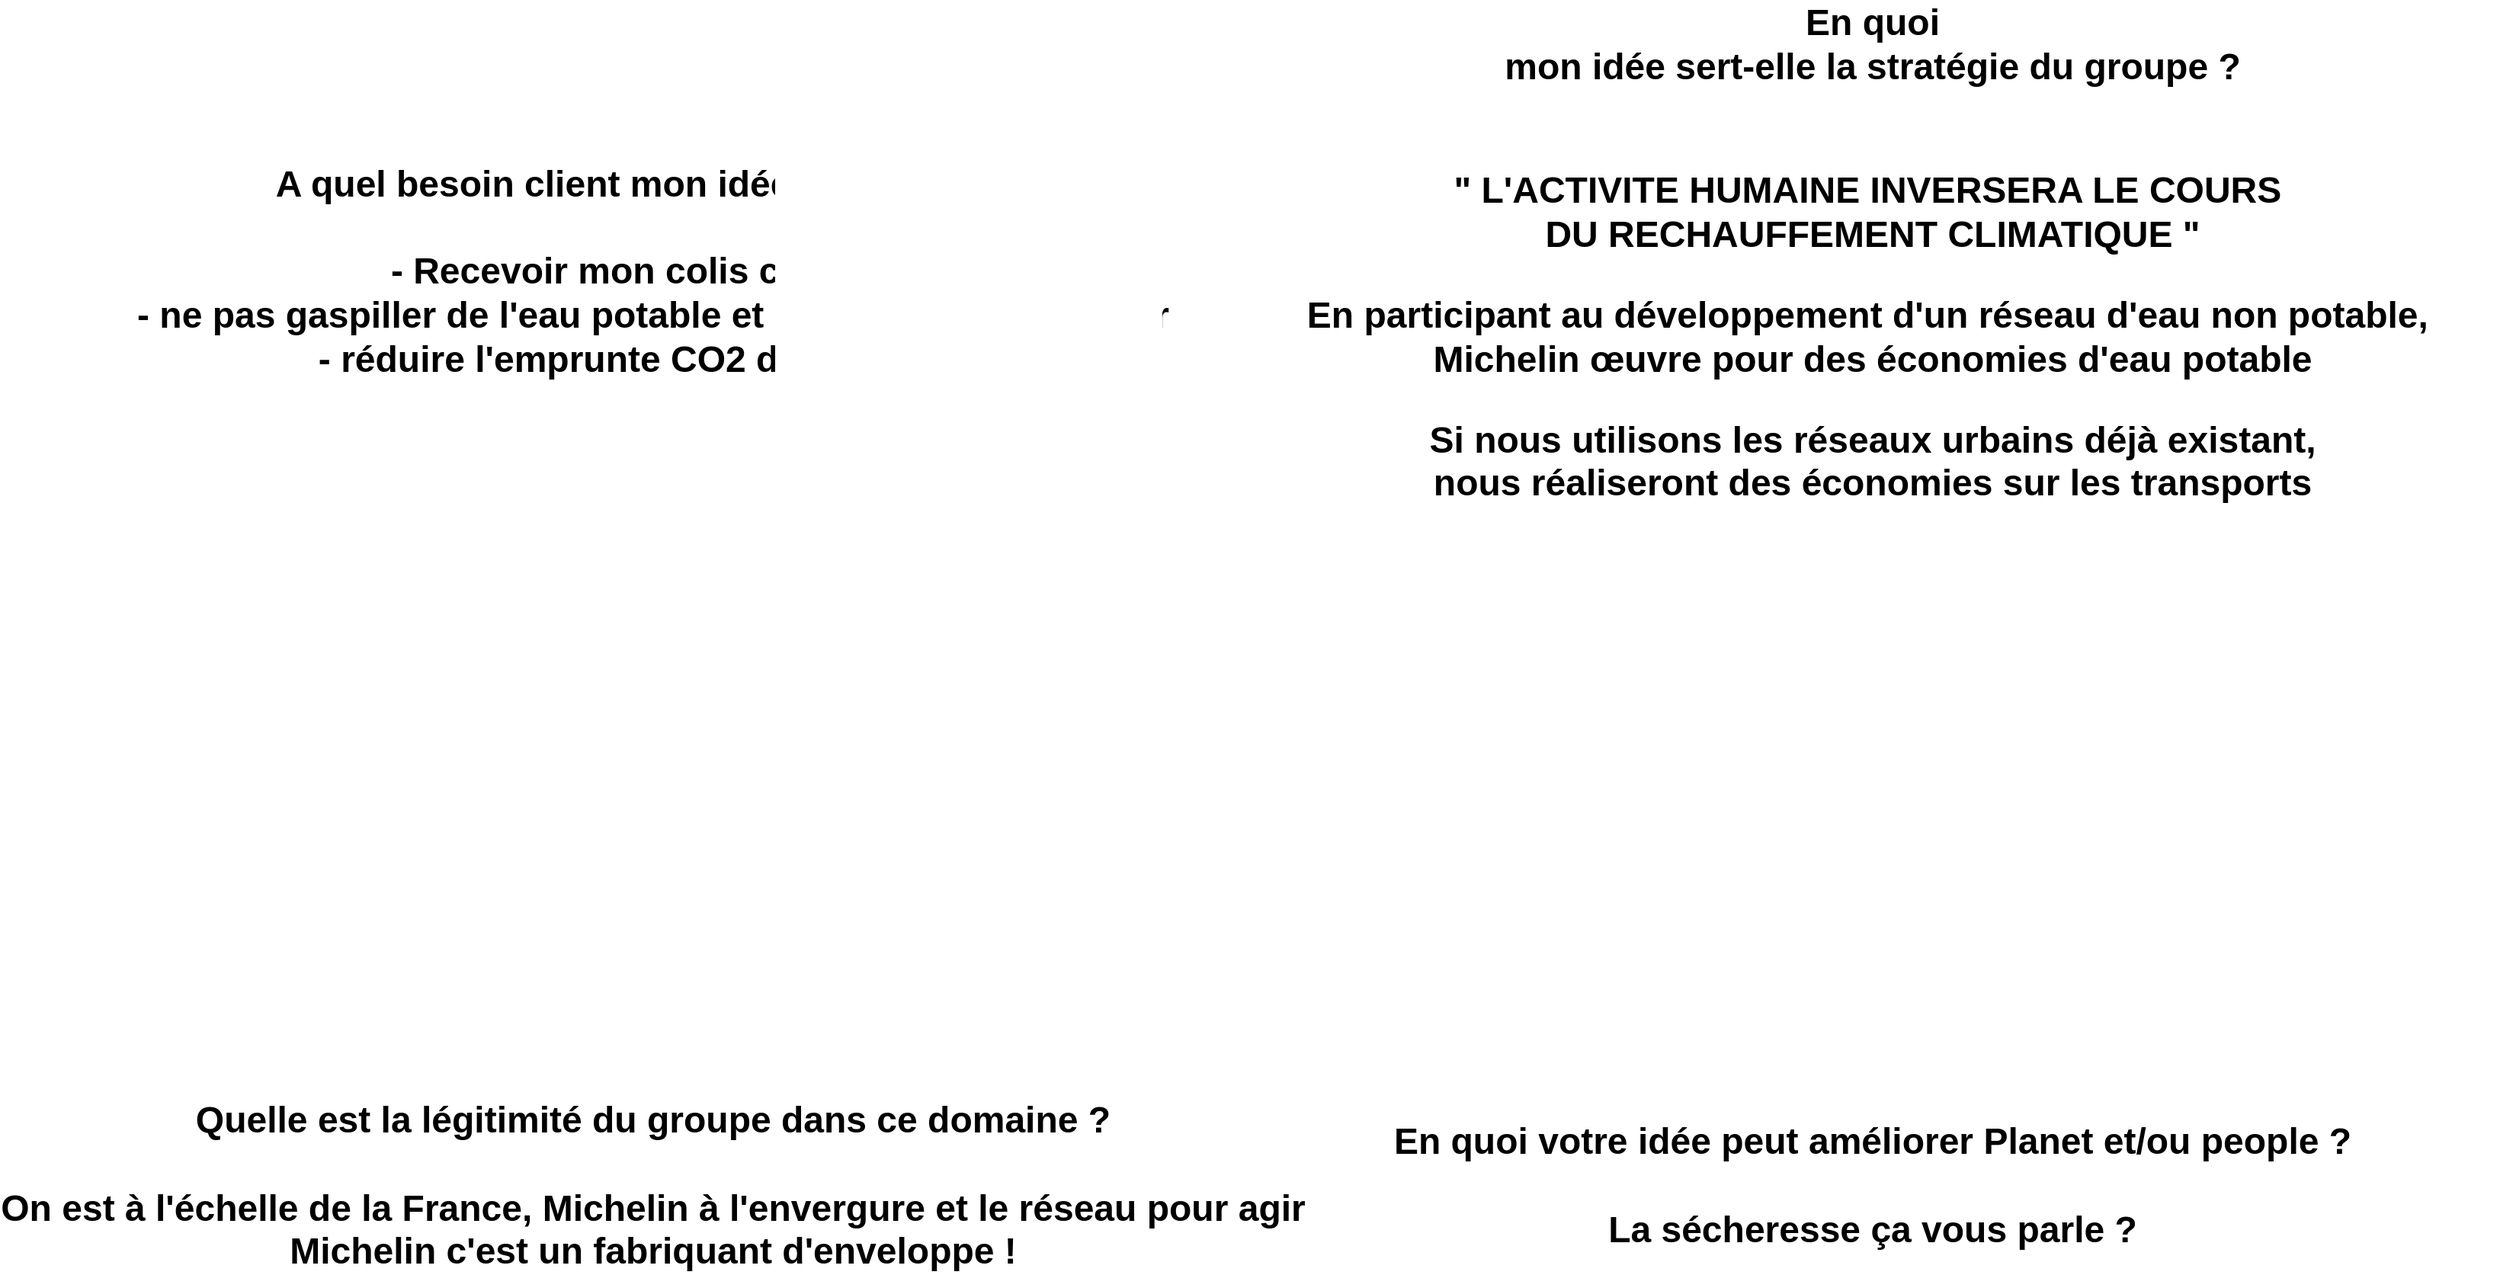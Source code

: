<mxfile version="21.2.9" type="github">
  <diagram name="Page-1" id="UIig_mv7PyVYJ3acsKxV">
    <mxGraphModel dx="3387" dy="2081" grid="1" gridSize="10" guides="1" tooltips="1" connect="1" arrows="1" fold="1" page="1" pageScale="1" pageWidth="850" pageHeight="1100" math="0" shadow="0">
      <root>
        <mxCell id="0" />
        <mxCell id="1" parent="0" />
        <mxCell id="sLh30dL8LcQx2BWHPoGk-1" value="A quel besoin client mon idée répond-elle ?&lt;br&gt;&lt;br&gt;-&amp;nbsp;Recevoir mon colis chez moi &lt;br&gt;- ne pas gaspiller de l&#39;eau potable et payer l&#39;eau moins cher&lt;br&gt;- réduire l&#39;emprunte CO2 des citoyens&amp;nbsp;" style="text;strokeColor=none;fillColor=none;html=1;fontSize=24;fontStyle=1;verticalAlign=middle;align=center;" parent="1" vertex="1">
          <mxGeometry x="-500" y="100" width="100" height="40" as="geometry" />
        </mxCell>
        <mxCell id="sLh30dL8LcQx2BWHPoGk-2" value="&lt;div&gt;En quoi&lt;/div&gt;&lt;div&gt;mon idée sert-elle la stratégie du groupe ?&lt;br&gt;&lt;br&gt;&lt;blockquote&gt;&quot; L&#39;ACTIVITE HUMAINE INVERSERA LE COURS&amp;nbsp;&lt;br&gt;DU RECHAUFFEMENT CLIMATIQUE &quot;&lt;/blockquote&gt;&lt;blockquote&gt;En participant au développement d&#39;un réseau d&#39;eau non potable,&amp;nbsp;&lt;br&gt;&lt;span style=&quot;background-color: initial;&quot;&gt;Michelin œuvre pour des économies d&#39;eau potable&lt;/span&gt;&lt;/blockquote&gt;&lt;blockquote&gt;&lt;span style=&quot;background-color: initial;&quot;&gt;Si nous utilisons les réseaux urbains déjà existant,&lt;br&gt;nous réaliseront des économies sur les transports&lt;/span&gt;&lt;/blockquote&gt;&lt;/div&gt;" style="text;strokeColor=none;fillColor=none;html=1;fontSize=24;fontStyle=1;verticalAlign=middle;align=center;" parent="1" vertex="1">
          <mxGeometry x="300" y="100" width="100" height="40" as="geometry" />
        </mxCell>
        <mxCell id="sLh30dL8LcQx2BWHPoGk-3" value="Quelle est la légitimité du groupe dans ce domaine ?&lt;br&gt;&lt;br&gt;On est à l&#39;échelle de la France, Michelin à l&#39;envergure et le réseau pour agir&lt;br&gt;Michelin c&#39;est un fabriquant d&#39;enveloppe !" style="text;strokeColor=none;fillColor=none;html=1;fontSize=24;fontStyle=1;verticalAlign=middle;align=center;" parent="1" vertex="1">
          <mxGeometry x="-500" y="700" width="100" height="40" as="geometry" />
        </mxCell>
        <mxCell id="sLh30dL8LcQx2BWHPoGk-4" value="En quoi votre idée peut améliorer Planet et/ou people ?&lt;br&gt;&lt;br&gt;La sécheresse ça vous parle ?" style="text;strokeColor=none;fillColor=none;html=1;fontSize=24;fontStyle=1;verticalAlign=middle;align=center;" parent="1" vertex="1">
          <mxGeometry x="300" y="700" width="100" height="40" as="geometry" />
        </mxCell>
      </root>
    </mxGraphModel>
  </diagram>
</mxfile>

